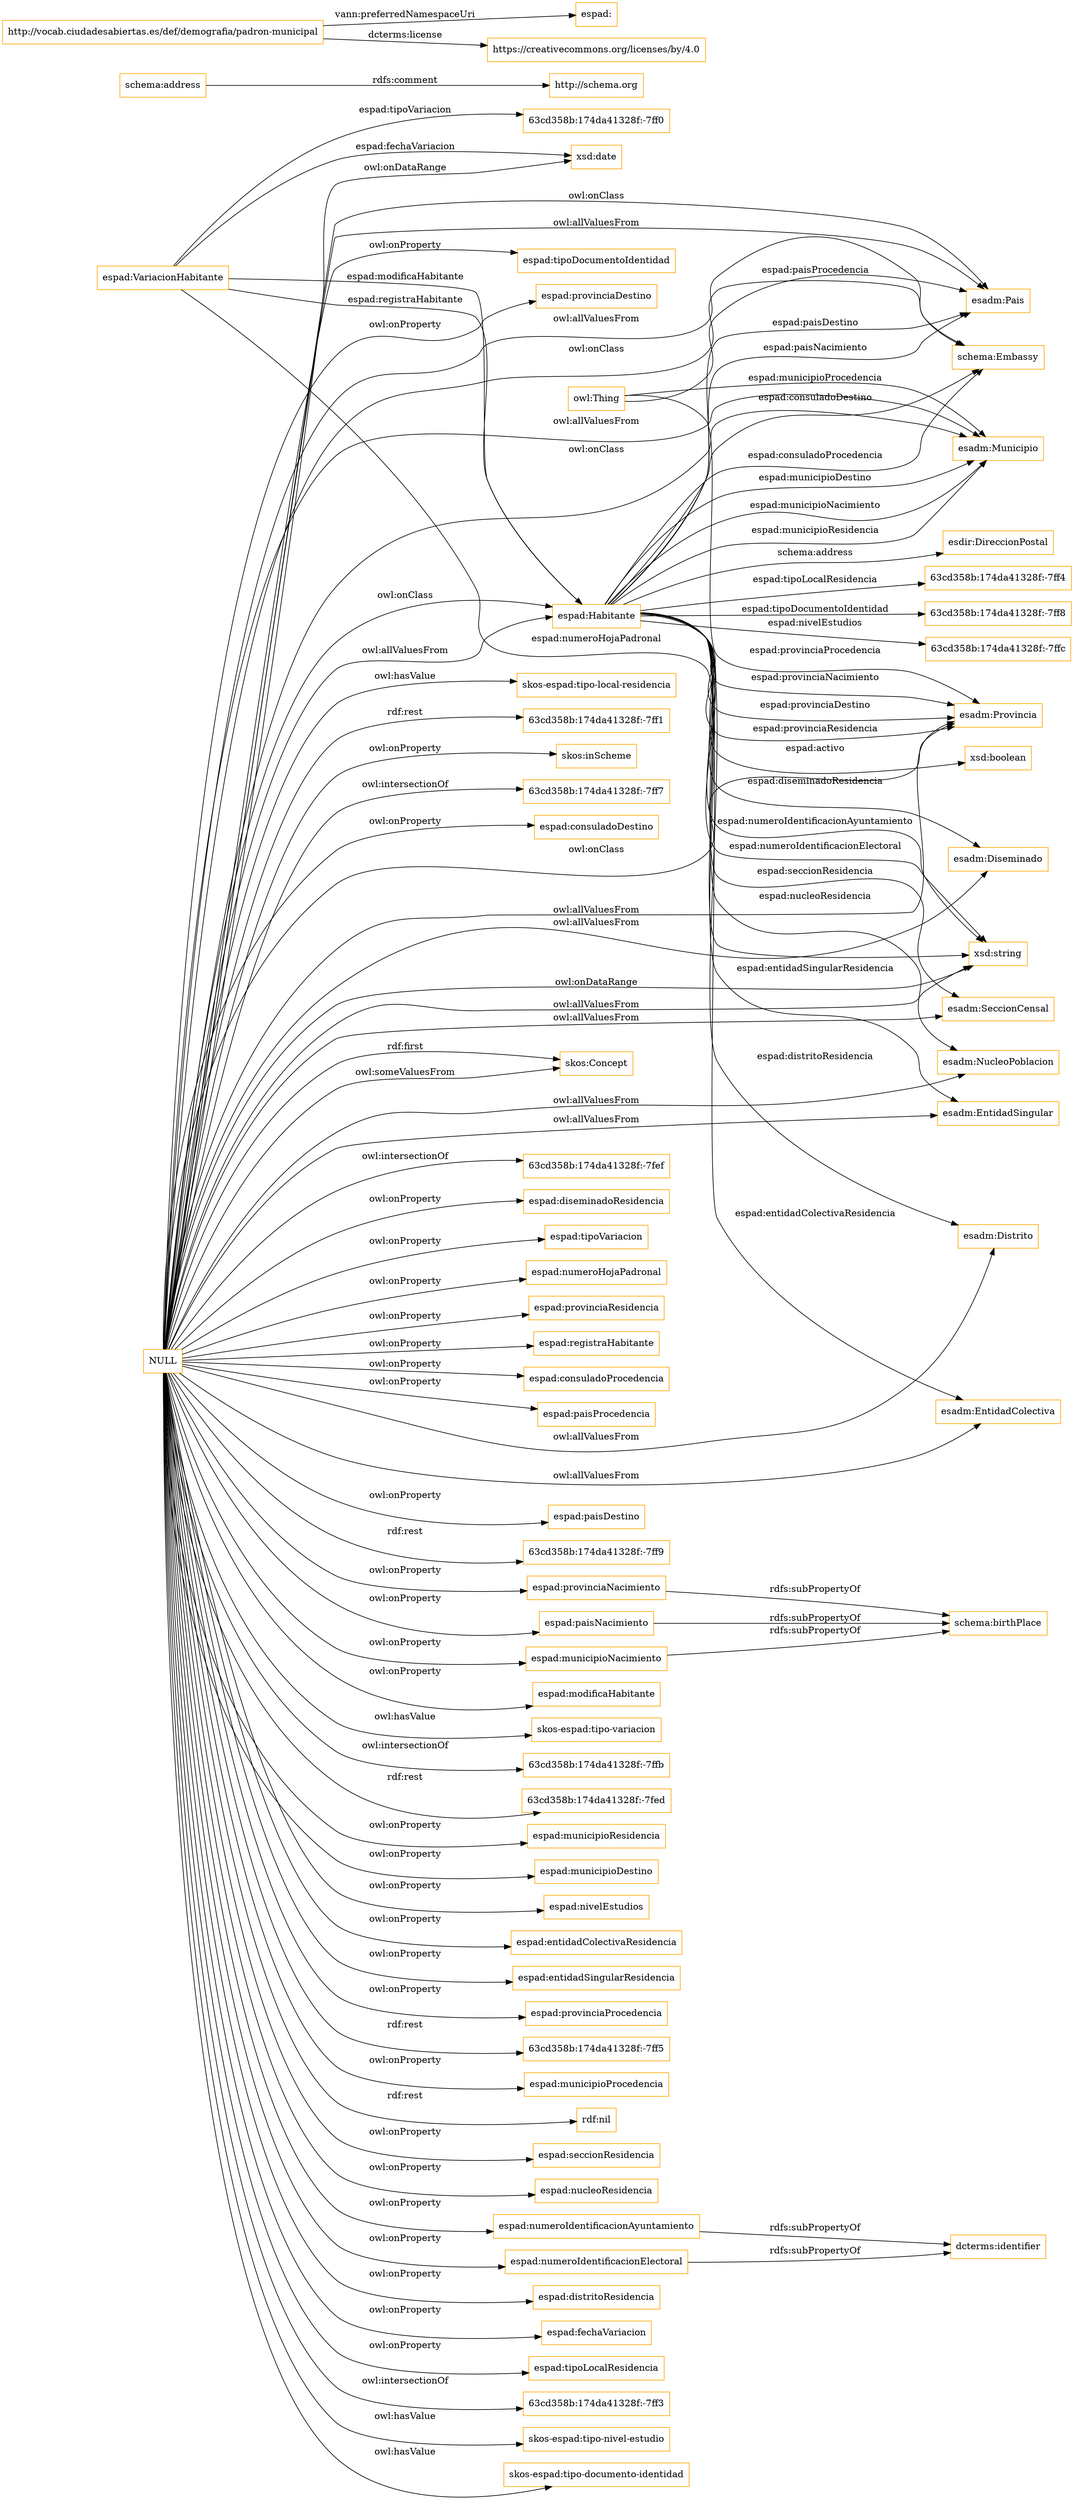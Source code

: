 digraph ar2dtool_diagram { 
rankdir=LR;
size="1501"
node [shape = rectangle, color="orange"]; "espad:Habitante" "schema:Embassy" "esadm:SeccionCensal" "63cd358b:174da41328f:-7ff0" "espad:VariacionHabitante" "esadm:Pais" "esadm:NucleoPoblacion" "esdir:DireccionPostal" "esadm:EntidadSingular" "63cd358b:174da41328f:-7ff4" "esadm:Distrito" "63cd358b:174da41328f:-7ff8" "skos:Concept" "esadm:Municipio" "esadm:Diseminado" "esadm:Provincia" "esadm:EntidadColectiva" "63cd358b:174da41328f:-7ffc" ; /*classes style*/
	"NULL" -> "esadm:Municipio" [ label = "owl:allValuesFrom" ];
	"NULL" -> "schema:Embassy" [ label = "owl:onClass" ];
	"NULL" -> "63cd358b:174da41328f:-7fef" [ label = "owl:intersectionOf" ];
	"NULL" -> "espad:diseminadoResidencia" [ label = "owl:onProperty" ];
	"NULL" -> "esadm:Pais" [ label = "owl:allValuesFrom" ];
	"NULL" -> "espad:tipoVariacion" [ label = "owl:onProperty" ];
	"NULL" -> "skos:Concept" [ label = "rdf:first" ];
	"NULL" -> "espad:Habitante" [ label = "owl:onClass" ];
	"NULL" -> "espad:numeroHojaPadronal" [ label = "owl:onProperty" ];
	"NULL" -> "espad:provinciaResidencia" [ label = "owl:onProperty" ];
	"NULL" -> "espad:registraHabitante" [ label = "owl:onProperty" ];
	"NULL" -> "espad:consuladoProcedencia" [ label = "owl:onProperty" ];
	"NULL" -> "xsd:string" [ label = "owl:allValuesFrom" ];
	"NULL" -> "espad:provinciaNacimiento" [ label = "owl:onProperty" ];
	"NULL" -> "espad:modificaHabitante" [ label = "owl:onProperty" ];
	"NULL" -> "skos-espad:tipo-variacion" [ label = "owl:hasValue" ];
	"NULL" -> "63cd358b:174da41328f:-7ffb" [ label = "owl:intersectionOf" ];
	"NULL" -> "63cd358b:174da41328f:-7fed" [ label = "rdf:rest" ];
	"NULL" -> "espad:municipioResidencia" [ label = "owl:onProperty" ];
	"NULL" -> "espad:municipioDestino" [ label = "owl:onProperty" ];
	"NULL" -> "espad:nivelEstudios" [ label = "owl:onProperty" ];
	"NULL" -> "espad:entidadColectivaResidencia" [ label = "owl:onProperty" ];
	"NULL" -> "espad:entidadSingularResidencia" [ label = "owl:onProperty" ];
	"NULL" -> "espad:provinciaProcedencia" [ label = "owl:onProperty" ];
	"NULL" -> "esadm:SeccionCensal" [ label = "owl:allValuesFrom" ];
	"NULL" -> "esadm:Distrito" [ label = "owl:allValuesFrom" ];
	"NULL" -> "63cd358b:174da41328f:-7ff5" [ label = "rdf:rest" ];
	"NULL" -> "espad:municipioProcedencia" [ label = "owl:onProperty" ];
	"NULL" -> "espad:paisNacimiento" [ label = "owl:onProperty" ];
	"NULL" -> "xsd:date" [ label = "owl:onDataRange" ];
	"NULL" -> "rdf:nil" [ label = "rdf:rest" ];
	"NULL" -> "esadm:Provincia" [ label = "owl:onClass" ];
	"NULL" -> "espad:seccionResidencia" [ label = "owl:onProperty" ];
	"NULL" -> "espad:nucleoResidencia" [ label = "owl:onProperty" ];
	"NULL" -> "espad:numeroIdentificacionAyuntamiento" [ label = "owl:onProperty" ];
	"NULL" -> "espad:distritoResidencia" [ label = "owl:onProperty" ];
	"NULL" -> "espad:fechaVariacion" [ label = "owl:onProperty" ];
	"NULL" -> "espad:tipoLocalResidencia" [ label = "owl:onProperty" ];
	"NULL" -> "63cd358b:174da41328f:-7ff3" [ label = "owl:intersectionOf" ];
	"NULL" -> "skos-espad:tipo-nivel-estudio" [ label = "owl:hasValue" ];
	"NULL" -> "espad:Habitante" [ label = "owl:allValuesFrom" ];
	"NULL" -> "skos-espad:tipo-documento-identidad" [ label = "owl:hasValue" ];
	"NULL" -> "schema:Embassy" [ label = "owl:allValuesFrom" ];
	"NULL" -> "espad:tipoDocumentoIdentidad" [ label = "owl:onProperty" ];
	"NULL" -> "skos:Concept" [ label = "owl:someValuesFrom" ];
	"NULL" -> "esadm:Municipio" [ label = "owl:onClass" ];
	"NULL" -> "espad:municipioNacimiento" [ label = "owl:onProperty" ];
	"NULL" -> "espad:provinciaDestino" [ label = "owl:onProperty" ];
	"NULL" -> "esadm:EntidadColectiva" [ label = "owl:allValuesFrom" ];
	"NULL" -> "xsd:string" [ label = "owl:onDataRange" ];
	"NULL" -> "esadm:Provincia" [ label = "owl:allValuesFrom" ];
	"NULL" -> "espad:numeroIdentificacionElectoral" [ label = "owl:onProperty" ];
	"NULL" -> "skos-espad:tipo-local-residencia" [ label = "owl:hasValue" ];
	"NULL" -> "63cd358b:174da41328f:-7ff1" [ label = "rdf:rest" ];
	"NULL" -> "esadm:NucleoPoblacion" [ label = "owl:allValuesFrom" ];
	"NULL" -> "esadm:Pais" [ label = "owl:onClass" ];
	"NULL" -> "skos:inScheme" [ label = "owl:onProperty" ];
	"NULL" -> "63cd358b:174da41328f:-7ff7" [ label = "owl:intersectionOf" ];
	"NULL" -> "esadm:Diseminado" [ label = "owl:allValuesFrom" ];
	"NULL" -> "espad:consuladoDestino" [ label = "owl:onProperty" ];
	"NULL" -> "espad:paisProcedencia" [ label = "owl:onProperty" ];
	"NULL" -> "esadm:EntidadSingular" [ label = "owl:allValuesFrom" ];
	"NULL" -> "espad:paisDestino" [ label = "owl:onProperty" ];
	"NULL" -> "63cd358b:174da41328f:-7ff9" [ label = "rdf:rest" ];
	"espad:municipioNacimiento" -> "schema:birthPlace" [ label = "rdfs:subPropertyOf" ];
	"espad:numeroIdentificacionElectoral" -> "dcterms:identifier" [ label = "rdfs:subPropertyOf" ];
	"espad:paisNacimiento" -> "schema:birthPlace" [ label = "rdfs:subPropertyOf" ];
	"schema:address" -> "http://schema.org" [ label = "rdfs:comment" ];
	"espad:provinciaNacimiento" -> "schema:birthPlace" [ label = "rdfs:subPropertyOf" ];
	"espad:numeroIdentificacionAyuntamiento" -> "dcterms:identifier" [ label = "rdfs:subPropertyOf" ];
	"http://vocab.ciudadesabiertas.es/def/demografia/padron-municipal" -> "espad:" [ label = "vann:preferredNamespaceUri" ];
	"http://vocab.ciudadesabiertas.es/def/demografia/padron-municipal" -> "https://creativecommons.org/licenses/by/4.0" [ label = "dcterms:license" ];
	"espad:Habitante" -> "schema:Embassy" [ label = "espad:consuladoDestino" ];
	"owl:Thing" -> "esadm:Provincia" [ label = "espad:provinciaProcedencia" ];
	"espad:VariacionHabitante" -> "espad:Habitante" [ label = "espad:modificaHabitante" ];
	"espad:Habitante" -> "esadm:Distrito" [ label = "espad:distritoResidencia" ];
	"espad:VariacionHabitante" -> "63cd358b:174da41328f:-7ff0" [ label = "espad:tipoVariacion" ];
	"espad:Habitante" -> "esadm:Diseminado" [ label = "espad:diseminadoResidencia" ];
	"espad:Habitante" -> "esadm:Provincia" [ label = "espad:provinciaNacimiento" ];
	"espad:Habitante" -> "xsd:boolean" [ label = "espad:activo" ];
	"espad:Habitante" -> "esadm:Pais" [ label = "espad:paisDestino" ];
	"espad:Habitante" -> "esadm:EntidadSingular" [ label = "espad:entidadSingularResidencia" ];
	"espad:Habitante" -> "esadm:Provincia" [ label = "espad:provinciaDestino" ];
	"espad:Habitante" -> "esdir:DireccionPostal" [ label = "schema:address" ];
	"espad:Habitante" -> "esadm:Municipio" [ label = "espad:municipioDestino" ];
	"espad:Habitante" -> "esadm:Pais" [ label = "espad:paisNacimiento" ];
	"espad:Habitante" -> "esadm:EntidadColectiva" [ label = "espad:entidadColectivaResidencia" ];
	"espad:Habitante" -> "63cd358b:174da41328f:-7ff8" [ label = "espad:tipoDocumentoIdentidad" ];
	"espad:Habitante" -> "esadm:Municipio" [ label = "espad:municipioNacimiento" ];
	"espad:Habitante" -> "esadm:Municipio" [ label = "espad:municipioResidencia" ];
	"espad:Habitante" -> "xsd:string" [ label = "espad:numeroIdentificacionAyuntamiento" ];
	"espad:Habitante" -> "63cd358b:174da41328f:-7ffc" [ label = "espad:nivelEstudios" ];
	"espad:Habitante" -> "esadm:SeccionCensal" [ label = "espad:seccionResidencia" ];
	"espad:Habitante" -> "schema:Embassy" [ label = "espad:consuladoProcedencia" ];
	"espad:VariacionHabitante" -> "espad:Habitante" [ label = "espad:registraHabitante" ];
	"owl:Thing" -> "esadm:Municipio" [ label = "espad:municipioProcedencia" ];
	"espad:Habitante" -> "63cd358b:174da41328f:-7ff4" [ label = "espad:tipoLocalResidencia" ];
	"espad:VariacionHabitante" -> "xsd:string" [ label = "espad:numeroHojaPadronal" ];
	"espad:Habitante" -> "xsd:string" [ label = "espad:numeroIdentificacionElectoral" ];
	"espad:VariacionHabitante" -> "xsd:date" [ label = "espad:fechaVariacion" ];
	"espad:Habitante" -> "esadm:Provincia" [ label = "espad:provinciaResidencia" ];
	"espad:Habitante" -> "esadm:NucleoPoblacion" [ label = "espad:nucleoResidencia" ];
	"owl:Thing" -> "esadm:Pais" [ label = "espad:paisProcedencia" ];

}
